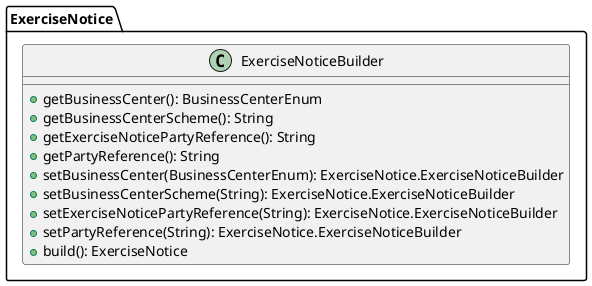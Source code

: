 @startuml

    class ExerciseNotice.ExerciseNoticeBuilder [[ExerciseNotice.ExerciseNoticeBuilder.html]] {
        +getBusinessCenter(): BusinessCenterEnum
        +getBusinessCenterScheme(): String
        +getExerciseNoticePartyReference(): String
        +getPartyReference(): String
        +setBusinessCenter(BusinessCenterEnum): ExerciseNotice.ExerciseNoticeBuilder
        +setBusinessCenterScheme(String): ExerciseNotice.ExerciseNoticeBuilder
        +setExerciseNoticePartyReference(String): ExerciseNotice.ExerciseNoticeBuilder
        +setPartyReference(String): ExerciseNotice.ExerciseNoticeBuilder
        +build(): ExerciseNotice
    }

@enduml
